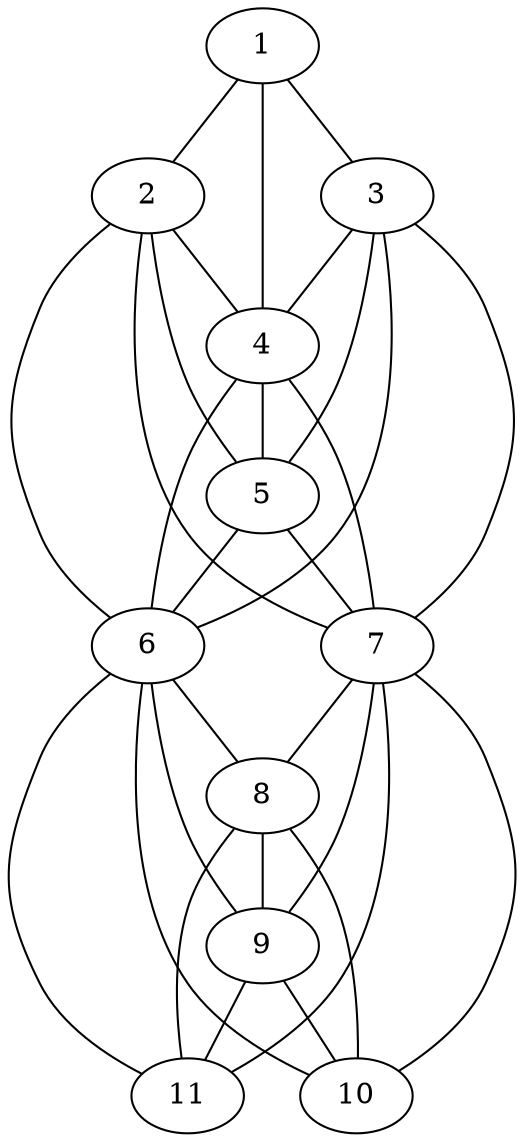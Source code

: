 graph {
    1 -- 2
    1 -- 3
    1 -- 4
    2 -- 4
    2 -- 5
    2 -- 6
    2 -- 7
    3 -- 4
    3 -- 5
    3 -- 6
    3 -- 7
    4 -- 5
    4 -- 6
    4 -- 7
    5 -- 6
    5 -- 7
    6 -- 8
    6 -- 9
    6 -- 10
    6 -- 11
    7 -- 8
    7 -- 9
    7 -- 10
    7 -- 11
    8 -- 9
    8 -- 10
    8 -- 11
    9 -- 10
    9 -- 11
}